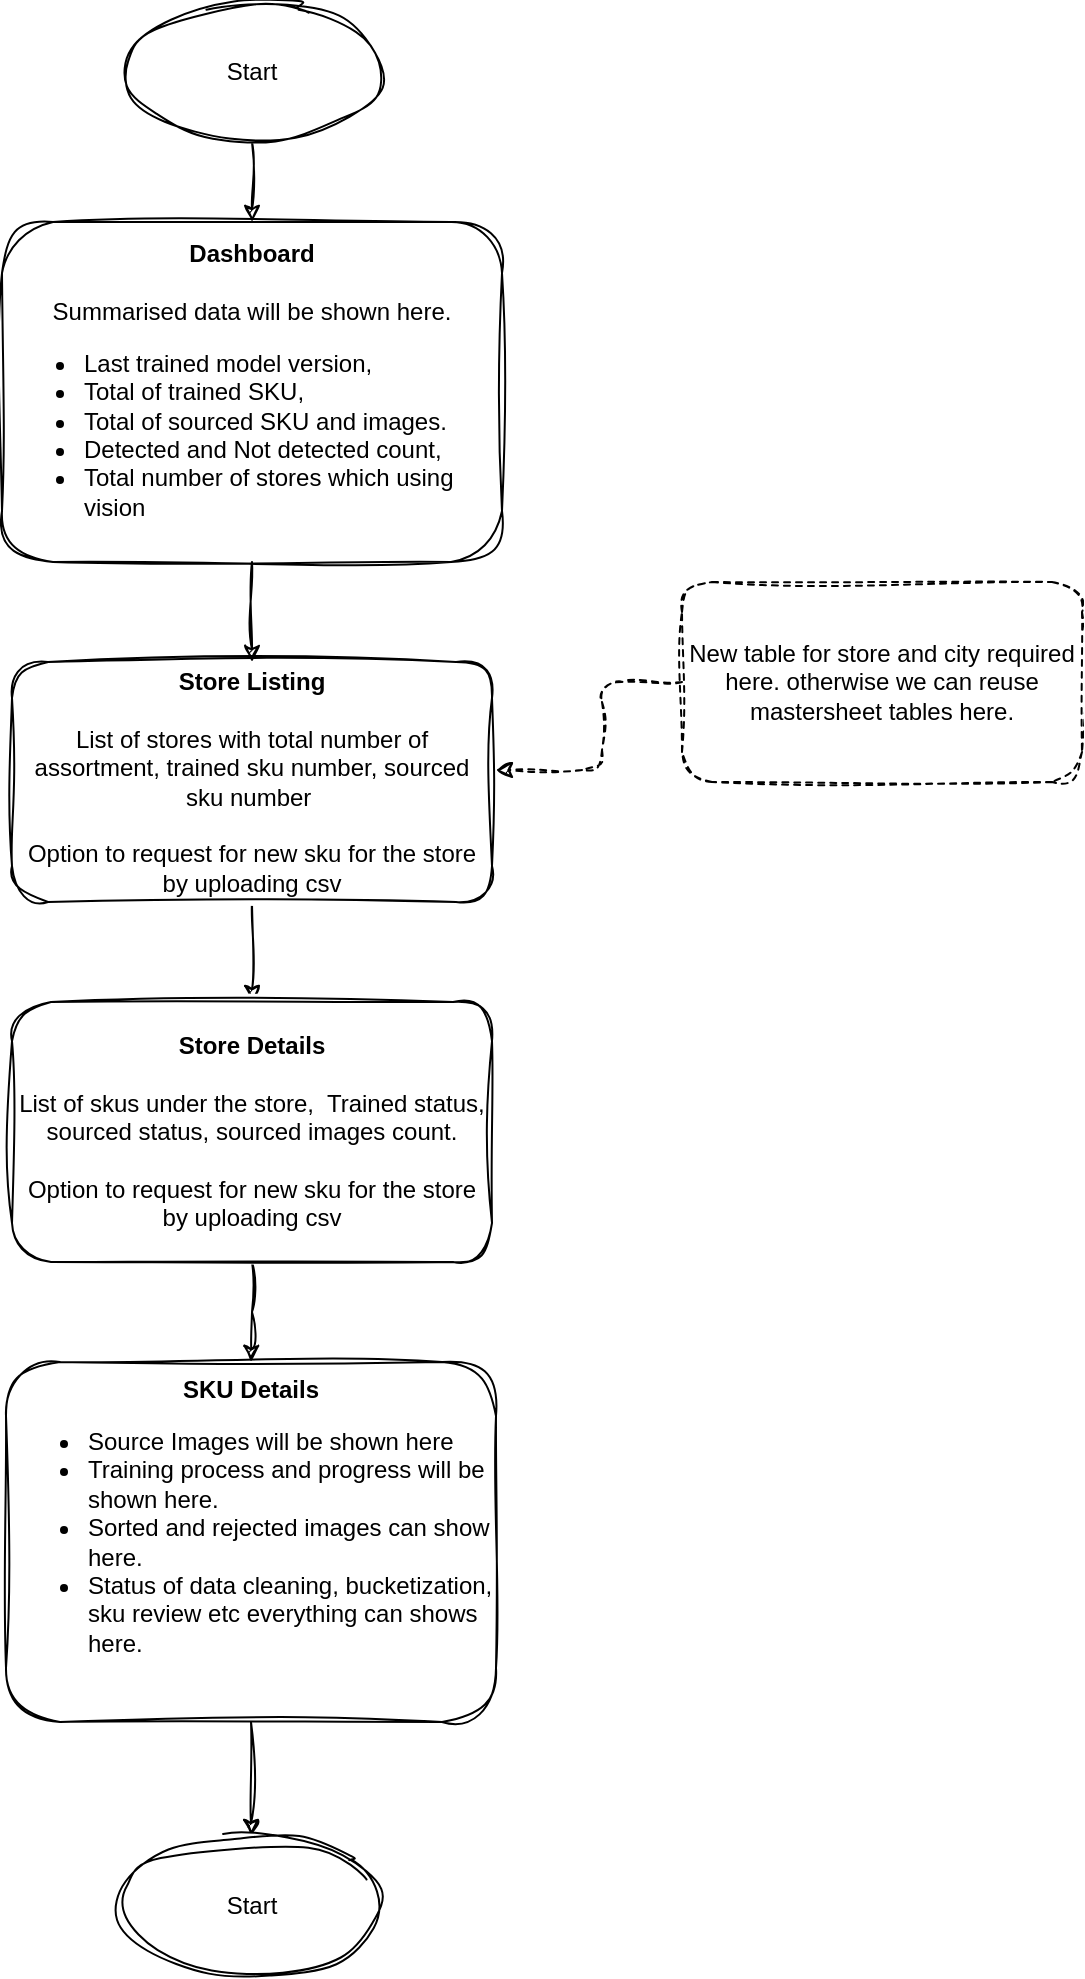 <mxfile version="24.0.4" type="github">
  <diagram name="Page-1" id="vmxqucWGRHVJAcCM3PUT">
    <mxGraphModel dx="821" dy="466" grid="1" gridSize="10" guides="1" tooltips="1" connect="1" arrows="1" fold="1" page="1" pageScale="1" pageWidth="827" pageHeight="1169" math="0" shadow="0">
      <root>
        <mxCell id="0" />
        <mxCell id="1" parent="0" />
        <mxCell id="vORDeZxFz1jC5OVi5Ggl-19" style="edgeStyle=orthogonalEdgeStyle;rounded=0;orthogonalLoop=1;jettySize=auto;html=1;exitX=0.5;exitY=1;exitDx=0;exitDy=0;entryX=0.5;entryY=0;entryDx=0;entryDy=0;sketch=1;curveFitting=1;jiggle=2;flowAnimation=1;" edge="1" parent="1" source="vORDeZxFz1jC5OVi5Ggl-2" target="vORDeZxFz1jC5OVi5Ggl-15">
          <mxGeometry relative="1" as="geometry" />
        </mxCell>
        <mxCell id="vORDeZxFz1jC5OVi5Ggl-2" value="Start" style="ellipse;whiteSpace=wrap;html=1;sketch=1;curveFitting=1;jiggle=2;" vertex="1" parent="1">
          <mxGeometry x="120" y="10" width="130" height="70" as="geometry" />
        </mxCell>
        <mxCell id="vORDeZxFz1jC5OVi5Ggl-7" value="" style="edgeStyle=orthogonalEdgeStyle;rounded=0;orthogonalLoop=1;jettySize=auto;html=1;sketch=1;curveFitting=1;jiggle=2;flowAnimation=1;" edge="1" parent="1" source="vORDeZxFz1jC5OVi5Ggl-3" target="vORDeZxFz1jC5OVi5Ggl-6">
          <mxGeometry relative="1" as="geometry" />
        </mxCell>
        <mxCell id="vORDeZxFz1jC5OVi5Ggl-3" value="&lt;b&gt;Store Listing&lt;/b&gt;&lt;div&gt;&lt;b&gt;&lt;br&gt;&lt;/b&gt;&lt;/div&gt;&lt;div&gt;List of stores with total number of assortment, trained sku number, sourced sku number&amp;nbsp;&lt;/div&gt;&lt;div&gt;&lt;br&gt;&lt;/div&gt;&lt;div&gt;Option to request for new sku for the store by uploading csv&lt;br&gt;&lt;/div&gt;" style="whiteSpace=wrap;html=1;rounded=1;sketch=1;curveFitting=1;jiggle=2;" vertex="1" parent="1">
          <mxGeometry x="65" y="340" width="240" height="120" as="geometry" />
        </mxCell>
        <mxCell id="vORDeZxFz1jC5OVi5Ggl-9" value="" style="edgeStyle=orthogonalEdgeStyle;rounded=0;orthogonalLoop=1;jettySize=auto;html=1;sketch=1;curveFitting=1;jiggle=2;flowAnimation=1;" edge="1" parent="1" source="vORDeZxFz1jC5OVi5Ggl-6" target="vORDeZxFz1jC5OVi5Ggl-8">
          <mxGeometry relative="1" as="geometry" />
        </mxCell>
        <mxCell id="vORDeZxFz1jC5OVi5Ggl-6" value="&lt;b&gt;Store Details&lt;/b&gt;&lt;div&gt;&lt;b&gt;&lt;br&gt;&lt;/b&gt;&lt;/div&gt;&lt;div&gt;List of skus under the store,&amp;nbsp; Trained status, sourced status, sourced images count.&lt;/div&gt;&lt;div&gt;&lt;br&gt;&lt;/div&gt;&lt;div&gt;Option to request for new sku for the store by uploading csv&lt;/div&gt;" style="whiteSpace=wrap;html=1;rounded=1;sketch=1;curveFitting=1;jiggle=2;" vertex="1" parent="1">
          <mxGeometry x="65" y="510" width="240" height="130" as="geometry" />
        </mxCell>
        <mxCell id="vORDeZxFz1jC5OVi5Ggl-23" value="" style="edgeStyle=orthogonalEdgeStyle;rounded=0;orthogonalLoop=1;jettySize=auto;html=1;sketch=1;curveFitting=1;jiggle=2;" edge="1" parent="1" source="vORDeZxFz1jC5OVi5Ggl-8" target="vORDeZxFz1jC5OVi5Ggl-22">
          <mxGeometry relative="1" as="geometry" />
        </mxCell>
        <mxCell id="vORDeZxFz1jC5OVi5Ggl-8" value="&lt;b&gt;SKU Details&lt;/b&gt;&lt;div&gt;&lt;ul&gt;&lt;li style=&quot;text-align: left;&quot;&gt;&lt;span style=&quot;background-color: initial;&quot;&gt;Source Images will be shown here&lt;/span&gt;&lt;/li&gt;&lt;li style=&quot;text-align: left;&quot;&gt;Training process and progress will be shown here.&lt;/li&gt;&lt;li style=&quot;text-align: left;&quot;&gt;Sorted and rejected images can show here.&lt;/li&gt;&lt;li style=&quot;text-align: left;&quot;&gt;Status of data cleaning, bucketization, sku review etc everything can shows here.&lt;/li&gt;&lt;/ul&gt;&lt;/div&gt;&lt;div&gt;&lt;br&gt;&lt;/div&gt;" style="whiteSpace=wrap;html=1;rounded=1;sketch=1;curveFitting=1;jiggle=2;" vertex="1" parent="1">
          <mxGeometry x="62" y="690" width="245" height="180" as="geometry" />
        </mxCell>
        <mxCell id="vORDeZxFz1jC5OVi5Ggl-16" value="" style="edgeStyle=orthogonalEdgeStyle;rounded=0;orthogonalLoop=1;jettySize=auto;html=1;sketch=1;curveFitting=1;jiggle=2;flowAnimation=1;" edge="1" parent="1" source="vORDeZxFz1jC5OVi5Ggl-15" target="vORDeZxFz1jC5OVi5Ggl-3">
          <mxGeometry relative="1" as="geometry" />
        </mxCell>
        <mxCell id="vORDeZxFz1jC5OVi5Ggl-15" value="&lt;b&gt;Dashboard&lt;/b&gt;&lt;div&gt;&lt;b&gt;&lt;br&gt;&lt;/b&gt;&lt;div&gt;Summarised data will be shown here.&lt;/div&gt;&lt;div&gt;&lt;ul&gt;&lt;li style=&quot;text-align: left;&quot;&gt;Last trained model version,&amp;nbsp;&lt;/li&gt;&lt;li style=&quot;text-align: left;&quot;&gt;Total of trained SKU,&amp;nbsp;&lt;/li&gt;&lt;li style=&quot;text-align: left;&quot;&gt;Total of sourced SKU and images.&lt;/li&gt;&lt;li style=&quot;text-align: left;&quot;&gt;Detected and Not detected count,&lt;/li&gt;&lt;li style=&quot;text-align: left;&quot;&gt;Total number of stores which using vision&lt;/li&gt;&lt;/ul&gt;&lt;/div&gt;&lt;/div&gt;" style="whiteSpace=wrap;html=1;rounded=1;fillColor=none;strokeColor=default;sketch=1;curveFitting=1;jiggle=2;" vertex="1" parent="1">
          <mxGeometry x="60" y="120" width="250" height="170" as="geometry" />
        </mxCell>
        <mxCell id="vORDeZxFz1jC5OVi5Ggl-20" value="New table for store and city required here. otherwise we can reuse mastersheet tables here." style="rounded=1;whiteSpace=wrap;html=1;sketch=1;curveFitting=1;jiggle=2;fillColor=none;dashed=1;" vertex="1" parent="1">
          <mxGeometry x="400" y="300" width="200" height="100" as="geometry" />
        </mxCell>
        <mxCell id="vORDeZxFz1jC5OVi5Ggl-21" style="edgeStyle=orthogonalEdgeStyle;rounded=1;orthogonalLoop=1;jettySize=auto;html=1;entryX=1.008;entryY=0.45;entryDx=0;entryDy=0;entryPerimeter=0;sketch=1;curveFitting=1;jiggle=2;shadow=0;textShadow=0;curved=0;dashed=1;exitX=0;exitY=0.5;exitDx=0;exitDy=0;" edge="1" parent="1" source="vORDeZxFz1jC5OVi5Ggl-20" target="vORDeZxFz1jC5OVi5Ggl-3">
          <mxGeometry relative="1" as="geometry">
            <Array as="points">
              <mxPoint x="360" y="350" />
              <mxPoint x="360" y="394" />
            </Array>
          </mxGeometry>
        </mxCell>
        <mxCell id="vORDeZxFz1jC5OVi5Ggl-22" value="Start" style="ellipse;whiteSpace=wrap;html=1;sketch=1;curveFitting=1;jiggle=2;" vertex="1" parent="1">
          <mxGeometry x="119.5" y="927" width="130" height="70" as="geometry" />
        </mxCell>
      </root>
    </mxGraphModel>
  </diagram>
</mxfile>
